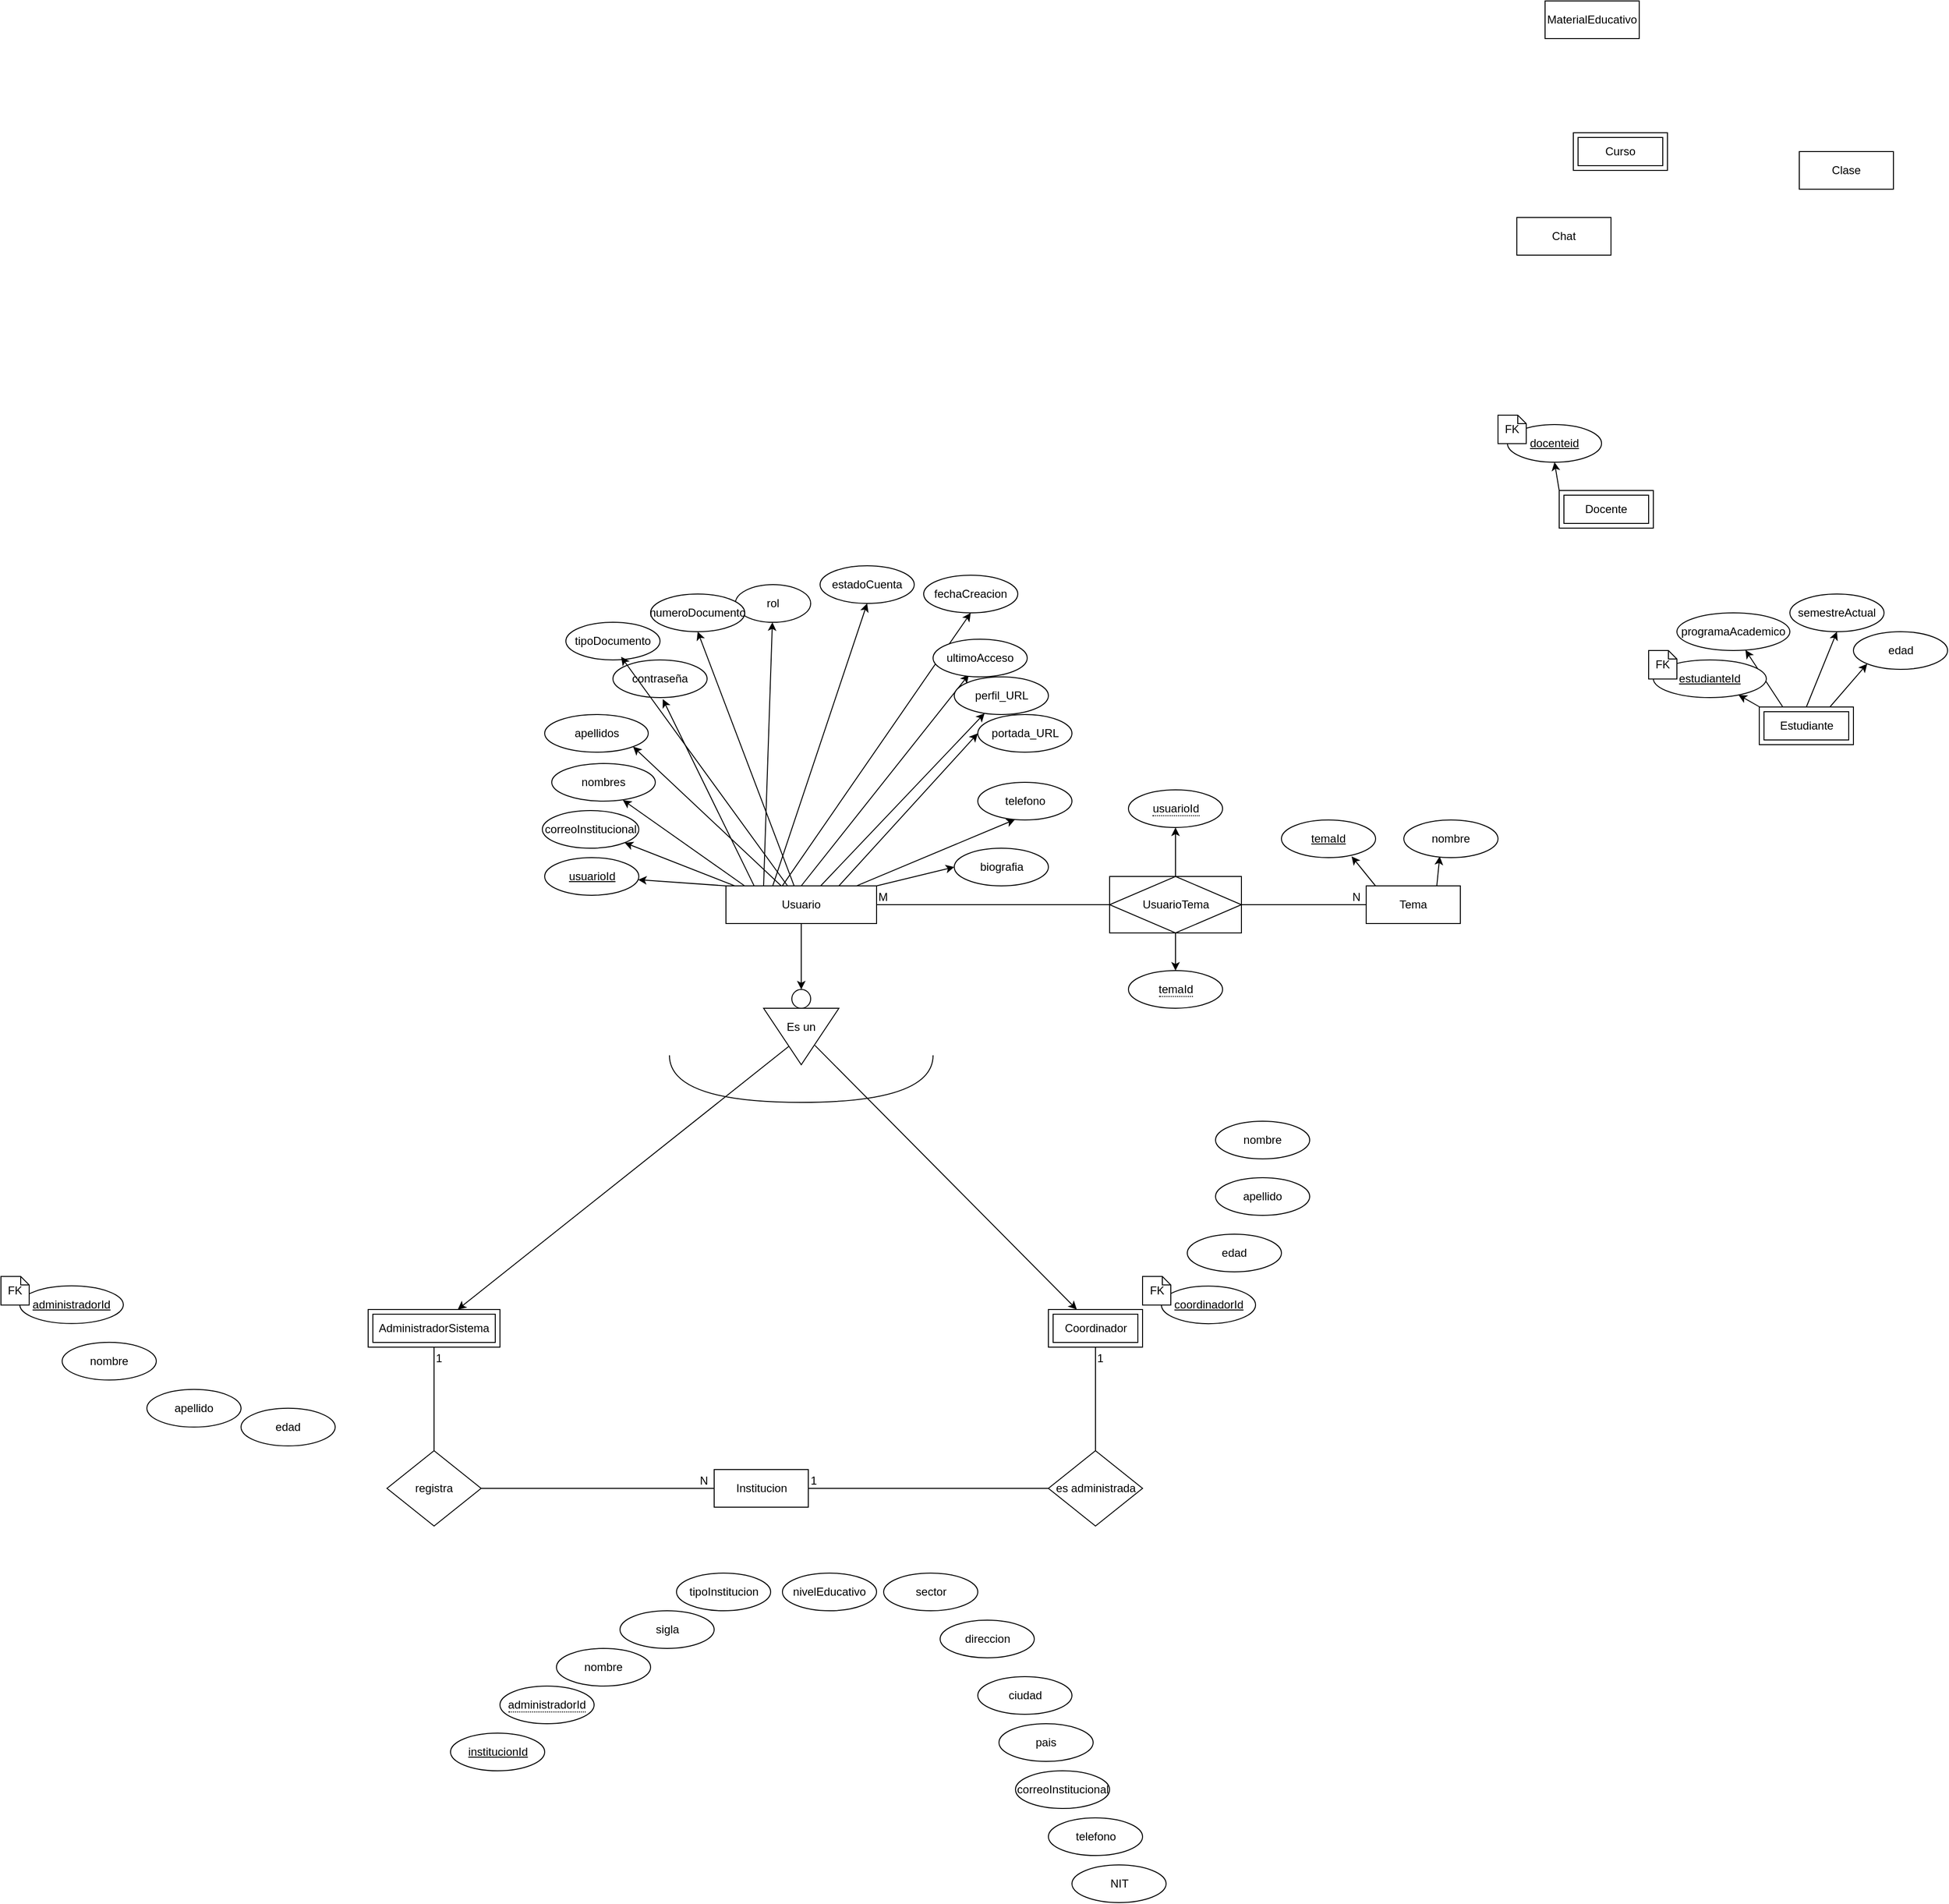 <mxfile version="27.1.1">
  <diagram id="R2lEEEUBdFMjLlhIrx00" name="Page-1">
    <mxGraphModel dx="2856" dy="3453" grid="1" gridSize="10" guides="1" tooltips="1" connect="1" arrows="1" fold="1" page="1" pageScale="1" pageWidth="850" pageHeight="1100" math="0" shadow="0" extFonts="Permanent Marker^https://fonts.googleapis.com/css?family=Permanent+Marker">
      <root>
        <mxCell id="0" />
        <mxCell id="1" parent="0" />
        <mxCell id="ATPDctHjDe_tZaTQLYg7-54" value="institucionId" style="ellipse;whiteSpace=wrap;html=1;align=center;fontStyle=4;" parent="1" vertex="1">
          <mxGeometry x="-832.5" y="-160" width="100" height="40" as="geometry" />
        </mxCell>
        <mxCell id="ATPDctHjDe_tZaTQLYg7-56" value="nombre" style="ellipse;whiteSpace=wrap;html=1;align=center;" parent="1" vertex="1">
          <mxGeometry x="-720" y="-250" width="100" height="40" as="geometry" />
        </mxCell>
        <mxCell id="ATPDctHjDe_tZaTQLYg7-58" value="sigla" style="ellipse;whiteSpace=wrap;html=1;align=center;" parent="1" vertex="1">
          <mxGeometry x="-652.5" y="-290" width="100" height="40" as="geometry" />
        </mxCell>
        <mxCell id="ATPDctHjDe_tZaTQLYg7-60" value="tipoInstitucion" style="ellipse;whiteSpace=wrap;html=1;align=center;" parent="1" vertex="1">
          <mxGeometry x="-592.5" y="-330" width="100" height="40" as="geometry" />
        </mxCell>
        <mxCell id="ATPDctHjDe_tZaTQLYg7-83" value="nivelEducativo" style="ellipse;whiteSpace=wrap;html=1;align=center;" parent="1" vertex="1">
          <mxGeometry x="-480" y="-330" width="100" height="40" as="geometry" />
        </mxCell>
        <mxCell id="ATPDctHjDe_tZaTQLYg7-85" value="sector" style="ellipse;whiteSpace=wrap;html=1;align=center;" parent="1" vertex="1">
          <mxGeometry x="-372.5" y="-330" width="100" height="40" as="geometry" />
        </mxCell>
        <mxCell id="ATPDctHjDe_tZaTQLYg7-88" value="direccion" style="ellipse;whiteSpace=wrap;html=1;align=center;" parent="1" vertex="1">
          <mxGeometry x="-312.5" y="-280" width="100" height="40" as="geometry" />
        </mxCell>
        <mxCell id="ATPDctHjDe_tZaTQLYg7-94" value="correoInstitucional" style="ellipse;whiteSpace=wrap;html=1;align=center;" parent="1" vertex="1">
          <mxGeometry x="-232.5" y="-120" width="100" height="40" as="geometry" />
        </mxCell>
        <mxCell id="ATPDctHjDe_tZaTQLYg7-96" value="telefono" style="ellipse;whiteSpace=wrap;html=1;align=center;" parent="1" vertex="1">
          <mxGeometry x="-197.5" y="-70" width="100" height="40" as="geometry" />
        </mxCell>
        <mxCell id="ATPDctHjDe_tZaTQLYg7-98" value="NIT" style="ellipse;whiteSpace=wrap;html=1;align=center;" parent="1" vertex="1">
          <mxGeometry x="-172.5" y="-20" width="100" height="40" as="geometry" />
        </mxCell>
        <mxCell id="ATPDctHjDe_tZaTQLYg7-91" value="ciudad" style="ellipse;whiteSpace=wrap;html=1;align=center;" parent="1" vertex="1">
          <mxGeometry x="-272.5" y="-220" width="100" height="40" as="geometry" />
        </mxCell>
        <mxCell id="ATPDctHjDe_tZaTQLYg7-90" value="pais" style="ellipse;whiteSpace=wrap;html=1;align=center;" parent="1" vertex="1">
          <mxGeometry x="-250" y="-170" width="100" height="40" as="geometry" />
        </mxCell>
        <mxCell id="LewPVLKpu9hC1O8GUgil-18" value="&lt;span style=&quot;border-bottom: 1px dotted&quot;&gt;administradorId&lt;/span&gt;" style="ellipse;whiteSpace=wrap;html=1;align=center;" parent="1" vertex="1">
          <mxGeometry x="-780" y="-210" width="100" height="40" as="geometry" />
        </mxCell>
        <mxCell id="LewPVLKpu9hC1O8GUgil-28" style="rounded=0;orthogonalLoop=1;jettySize=auto;html=1;entryX=0.5;entryY=1;entryDx=0;entryDy=0;exitX=0;exitY=0;exitDx=0;exitDy=0;" parent="1" source="LewPVLKpu9hC1O8GUgil-43" target="LewPVLKpu9hC1O8GUgil-27" edge="1">
          <mxGeometry relative="1" as="geometry">
            <mxPoint x="377.895" y="-1492" as="sourcePoint" />
          </mxGeometry>
        </mxCell>
        <mxCell id="ATPDctHjDe_tZaTQLYg7-2" value="Curso" style="shape=ext;margin=3;double=1;whiteSpace=wrap;html=1;align=center;" parent="1" vertex="1">
          <mxGeometry x="360" y="-1860" width="100" height="40" as="geometry" />
        </mxCell>
        <mxCell id="ATPDctHjDe_tZaTQLYg7-15" value="Institucion" style="whiteSpace=wrap;html=1;align=center;" parent="1" vertex="1">
          <mxGeometry x="-552.5" y="-440" width="100" height="40" as="geometry" />
        </mxCell>
        <mxCell id="ATPDctHjDe_tZaTQLYg7-16" value="Clase" style="whiteSpace=wrap;html=1;align=center;" parent="1" vertex="1">
          <mxGeometry x="600" y="-1840" width="100" height="40" as="geometry" />
        </mxCell>
        <mxCell id="LewPVLKpu9hC1O8GUgil-5" style="rounded=0;orthogonalLoop=1;jettySize=auto;html=1;entryX=0;entryY=1;entryDx=0;entryDy=0;exitX=0.75;exitY=0;exitDx=0;exitDy=0;" parent="1" source="LewPVLKpu9hC1O8GUgil-9" target="LewPVLKpu9hC1O8GUgil-2" edge="1">
          <mxGeometry relative="1" as="geometry">
            <mxPoint x="635.693" y="-1270" as="sourcePoint" />
          </mxGeometry>
        </mxCell>
        <mxCell id="ATPDctHjDe_tZaTQLYg7-18" value="Chat" style="whiteSpace=wrap;html=1;align=center;" parent="1" vertex="1">
          <mxGeometry x="300" y="-1770" width="100" height="40" as="geometry" />
        </mxCell>
        <mxCell id="ATPDctHjDe_tZaTQLYg7-19" value="MaterialEducativo" style="whiteSpace=wrap;html=1;align=center;" parent="1" vertex="1">
          <mxGeometry x="330" y="-2000" width="100" height="40" as="geometry" />
        </mxCell>
        <mxCell id="ATPDctHjDe_tZaTQLYg7-20" value="registra" style="rhombus;whiteSpace=wrap;html=1;" parent="1" vertex="1">
          <mxGeometry x="-900" y="-460" width="100" height="80" as="geometry" />
        </mxCell>
        <mxCell id="ATPDctHjDe_tZaTQLYg7-29" value="" style="endArrow=none;html=1;rounded=0;exitX=1;exitY=0.5;exitDx=0;exitDy=0;entryX=0;entryY=0.5;entryDx=0;entryDy=0;" parent="1" source="ATPDctHjDe_tZaTQLYg7-20" target="ATPDctHjDe_tZaTQLYg7-15" edge="1">
          <mxGeometry relative="1" as="geometry">
            <mxPoint x="-302.5" y="-600.5" as="sourcePoint" />
            <mxPoint x="-237.5" y="-600" as="targetPoint" />
          </mxGeometry>
        </mxCell>
        <mxCell id="ATPDctHjDe_tZaTQLYg7-30" value="N" style="resizable=0;html=1;whiteSpace=wrap;align=right;verticalAlign=bottom;" parent="ATPDctHjDe_tZaTQLYg7-29" connectable="0" vertex="1">
          <mxGeometry x="1" relative="1" as="geometry">
            <mxPoint x="-5" as="offset" />
          </mxGeometry>
        </mxCell>
        <mxCell id="ATPDctHjDe_tZaTQLYg7-34" value="" style="endArrow=none;html=1;rounded=0;entryX=0.5;entryY=0;entryDx=0;entryDy=0;exitX=0.5;exitY=1;exitDx=0;exitDy=0;" parent="1" source="LewPVLKpu9hC1O8GUgil-41" target="ATPDctHjDe_tZaTQLYg7-20" edge="1">
          <mxGeometry relative="1" as="geometry">
            <mxPoint x="-837.5" y="-580" as="sourcePoint" />
            <mxPoint x="-297.5" y="-600.5" as="targetPoint" />
          </mxGeometry>
        </mxCell>
        <mxCell id="ATPDctHjDe_tZaTQLYg7-35" value="1" style="resizable=0;html=1;whiteSpace=wrap;align=left;verticalAlign=bottom;direction=east;" parent="ATPDctHjDe_tZaTQLYg7-34" connectable="0" vertex="1">
          <mxGeometry x="-1" relative="1" as="geometry">
            <mxPoint y="20" as="offset" />
          </mxGeometry>
        </mxCell>
        <mxCell id="ATPDctHjDe_tZaTQLYg7-48" value="nombre" style="ellipse;whiteSpace=wrap;html=1;align=center;" parent="1" vertex="1">
          <mxGeometry x="-1245" y="-575.07" width="100" height="40" as="geometry" />
        </mxCell>
        <mxCell id="ATPDctHjDe_tZaTQLYg7-52" value="apellido" style="ellipse;whiteSpace=wrap;html=1;align=center;" parent="1" vertex="1">
          <mxGeometry x="-1155" y="-525.07" width="100" height="40" as="geometry" />
        </mxCell>
        <mxCell id="ATPDctHjDe_tZaTQLYg7-53" value="administradorId" style="ellipse;whiteSpace=wrap;html=1;align=center;fontStyle=4;" parent="1" vertex="1">
          <mxGeometry x="-1290" y="-635.07" width="110" height="40" as="geometry" />
        </mxCell>
        <mxCell id="ATPDctHjDe_tZaTQLYg7-63" value="es administrada" style="rhombus;whiteSpace=wrap;html=1;" parent="1" vertex="1">
          <mxGeometry x="-197.5" y="-460" width="100" height="80" as="geometry" />
        </mxCell>
        <mxCell id="ATPDctHjDe_tZaTQLYg7-65" value="" style="endArrow=none;html=1;rounded=0;exitX=1;exitY=0.5;exitDx=0;exitDy=0;" parent="1" source="ATPDctHjDe_tZaTQLYg7-15" target="ATPDctHjDe_tZaTQLYg7-63" edge="1">
          <mxGeometry relative="1" as="geometry">
            <mxPoint x="-217.5" y="-520" as="sourcePoint" />
            <mxPoint x="-57.5" y="-520" as="targetPoint" />
            <Array as="points" />
          </mxGeometry>
        </mxCell>
        <mxCell id="ATPDctHjDe_tZaTQLYg7-66" value="1" style="resizable=0;html=1;whiteSpace=wrap;align=left;verticalAlign=bottom;" parent="ATPDctHjDe_tZaTQLYg7-65" connectable="0" vertex="1">
          <mxGeometry x="-1" relative="1" as="geometry" />
        </mxCell>
        <mxCell id="ATPDctHjDe_tZaTQLYg7-68" value="" style="endArrow=none;html=1;rounded=0;exitX=0.5;exitY=0;exitDx=0;exitDy=0;entryX=0.5;entryY=1;entryDx=0;entryDy=0;" parent="1" source="ATPDctHjDe_tZaTQLYg7-63" target="LewPVLKpu9hC1O8GUgil-17" edge="1">
          <mxGeometry relative="1" as="geometry">
            <mxPoint x="-217.5" y="-520" as="sourcePoint" />
            <mxPoint x="92.5" y="-600" as="targetPoint" />
          </mxGeometry>
        </mxCell>
        <mxCell id="ATPDctHjDe_tZaTQLYg7-70" value="1" style="resizable=0;html=1;whiteSpace=wrap;align=right;verticalAlign=bottom;" parent="ATPDctHjDe_tZaTQLYg7-68" connectable="0" vertex="1">
          <mxGeometry x="1" relative="1" as="geometry">
            <mxPoint x="10" y="20" as="offset" />
          </mxGeometry>
        </mxCell>
        <mxCell id="ATPDctHjDe_tZaTQLYg7-81" value="nombre" style="ellipse;whiteSpace=wrap;html=1;align=center;" parent="1" vertex="1">
          <mxGeometry x="-20" y="-810" width="100" height="40" as="geometry" />
        </mxCell>
        <mxCell id="ATPDctHjDe_tZaTQLYg7-104" style="rounded=0;orthogonalLoop=1;jettySize=auto;html=1;exitX=0;exitY=0;exitDx=0;exitDy=0;" parent="1" source="ATPDctHjDe_tZaTQLYg7-100" target="ATPDctHjDe_tZaTQLYg7-103" edge="1">
          <mxGeometry relative="1" as="geometry" />
        </mxCell>
        <mxCell id="ATPDctHjDe_tZaTQLYg7-106" value="" style="edgeStyle=none;rounded=0;orthogonalLoop=1;jettySize=auto;html=1;entryX=1;entryY=1;entryDx=0;entryDy=0;exitX=0.062;exitY=0.005;exitDx=0;exitDy=0;exitPerimeter=0;" parent="1" source="ATPDctHjDe_tZaTQLYg7-100" target="ATPDctHjDe_tZaTQLYg7-105" edge="1">
          <mxGeometry relative="1" as="geometry" />
        </mxCell>
        <mxCell id="ATPDctHjDe_tZaTQLYg7-108" value="" style="edgeStyle=none;rounded=0;orthogonalLoop=1;jettySize=auto;html=1;entryX=0.687;entryY=0.971;entryDx=0;entryDy=0;exitX=0.124;exitY=0;exitDx=0;exitDy=0;exitPerimeter=0;entryPerimeter=0;" parent="1" source="ATPDctHjDe_tZaTQLYg7-100" target="ATPDctHjDe_tZaTQLYg7-107" edge="1">
          <mxGeometry relative="1" as="geometry" />
        </mxCell>
        <mxCell id="ATPDctHjDe_tZaTQLYg7-112" value="" style="edgeStyle=none;rounded=0;orthogonalLoop=1;jettySize=auto;html=1;exitX=0.25;exitY=0;exitDx=0;exitDy=0;" parent="1" source="ATPDctHjDe_tZaTQLYg7-100" target="ATPDctHjDe_tZaTQLYg7-111" edge="1">
          <mxGeometry relative="1" as="geometry" />
        </mxCell>
        <mxCell id="ATPDctHjDe_tZaTQLYg7-118" style="edgeStyle=none;rounded=0;orthogonalLoop=1;jettySize=auto;html=1;entryX=0.38;entryY=0.938;entryDx=0;entryDy=0;entryPerimeter=0;exitX=0.5;exitY=0;exitDx=0;exitDy=0;" parent="1" source="ATPDctHjDe_tZaTQLYg7-100" target="ATPDctHjDe_tZaTQLYg7-117" edge="1">
          <mxGeometry relative="1" as="geometry" />
        </mxCell>
        <mxCell id="ATPDctHjDe_tZaTQLYg7-124" style="edgeStyle=none;rounded=0;orthogonalLoop=1;jettySize=auto;html=1;exitX=0.626;exitY=0.012;exitDx=0;exitDy=0;exitPerimeter=0;" parent="1" source="ATPDctHjDe_tZaTQLYg7-100" target="ATPDctHjDe_tZaTQLYg7-121" edge="1">
          <mxGeometry relative="1" as="geometry" />
        </mxCell>
        <mxCell id="ATPDctHjDe_tZaTQLYg7-125" style="edgeStyle=none;rounded=0;orthogonalLoop=1;jettySize=auto;html=1;entryX=0;entryY=0.5;entryDx=0;entryDy=0;exitX=0.75;exitY=0;exitDx=0;exitDy=0;" parent="1" source="ATPDctHjDe_tZaTQLYg7-100" target="ATPDctHjDe_tZaTQLYg7-122" edge="1">
          <mxGeometry relative="1" as="geometry" />
        </mxCell>
        <mxCell id="LewPVLKpu9hC1O8GUgil-45" value="" style="rounded=0;orthogonalLoop=1;jettySize=auto;html=1;" parent="1" source="ATPDctHjDe_tZaTQLYg7-100" target="LewPVLKpu9hC1O8GUgil-44" edge="1">
          <mxGeometry relative="1" as="geometry" />
        </mxCell>
        <mxCell id="cLRoCvXAYTtnO3edsNVs-3" style="rounded=0;orthogonalLoop=1;jettySize=auto;html=1;entryX=1;entryY=1;entryDx=0;entryDy=0;" edge="1" parent="1" source="ATPDctHjDe_tZaTQLYg7-100" target="cLRoCvXAYTtnO3edsNVs-2">
          <mxGeometry relative="1" as="geometry" />
        </mxCell>
        <mxCell id="cLRoCvXAYTtnO3edsNVs-7" style="rounded=0;orthogonalLoop=1;jettySize=auto;html=1;entryX=0.5;entryY=1;entryDx=0;entryDy=0;" edge="1" parent="1" source="ATPDctHjDe_tZaTQLYg7-100" target="cLRoCvXAYTtnO3edsNVs-5">
          <mxGeometry relative="1" as="geometry" />
        </mxCell>
        <mxCell id="ATPDctHjDe_tZaTQLYg7-100" value="Usuario" style="whiteSpace=wrap;html=1;align=center;" parent="1" vertex="1">
          <mxGeometry x="-540" y="-1060" width="160" height="40" as="geometry" />
        </mxCell>
        <mxCell id="ATPDctHjDe_tZaTQLYg7-103" value="usuarioId" style="ellipse;whiteSpace=wrap;html=1;align=center;fontStyle=4;" parent="1" vertex="1">
          <mxGeometry x="-732.5" y="-1090" width="100" height="40" as="geometry" />
        </mxCell>
        <mxCell id="ATPDctHjDe_tZaTQLYg7-105" value="correoInstitucional" style="ellipse;whiteSpace=wrap;html=1;align=center;" parent="1" vertex="1">
          <mxGeometry x="-735" y="-1140" width="102.5" height="40" as="geometry" />
        </mxCell>
        <mxCell id="ATPDctHjDe_tZaTQLYg7-107" value="nombres" style="ellipse;whiteSpace=wrap;html=1;align=center;" parent="1" vertex="1">
          <mxGeometry x="-725" y="-1190" width="110" height="40" as="geometry" />
        </mxCell>
        <mxCell id="ATPDctHjDe_tZaTQLYg7-109" value="contraseña" style="ellipse;whiteSpace=wrap;html=1;align=center;" parent="1" vertex="1">
          <mxGeometry x="-660" y="-1300" width="100" height="40" as="geometry" />
        </mxCell>
        <mxCell id="ATPDctHjDe_tZaTQLYg7-110" style="edgeStyle=none;rounded=0;orthogonalLoop=1;jettySize=auto;html=1;entryX=0.529;entryY=1.042;entryDx=0;entryDy=0;exitX=0.187;exitY=-0.002;exitDx=0;exitDy=0;exitPerimeter=0;entryPerimeter=0;" parent="1" source="ATPDctHjDe_tZaTQLYg7-100" target="ATPDctHjDe_tZaTQLYg7-109" edge="1">
          <mxGeometry relative="1" as="geometry" />
        </mxCell>
        <mxCell id="ATPDctHjDe_tZaTQLYg7-111" value="rol" style="ellipse;whiteSpace=wrap;html=1;align=center;" parent="1" vertex="1">
          <mxGeometry x="-530" y="-1380" width="80" height="40" as="geometry" />
        </mxCell>
        <mxCell id="ATPDctHjDe_tZaTQLYg7-113" value="estadoCuenta" style="ellipse;whiteSpace=wrap;html=1;align=center;" parent="1" vertex="1">
          <mxGeometry x="-440" y="-1400" width="100" height="40" as="geometry" />
        </mxCell>
        <mxCell id="ATPDctHjDe_tZaTQLYg7-114" style="edgeStyle=none;rounded=0;orthogonalLoop=1;jettySize=auto;html=1;entryX=0.5;entryY=1;entryDx=0;entryDy=0;exitX=0.311;exitY=-0.004;exitDx=0;exitDy=0;exitPerimeter=0;" parent="1" source="ATPDctHjDe_tZaTQLYg7-100" target="ATPDctHjDe_tZaTQLYg7-113" edge="1">
          <mxGeometry relative="1" as="geometry" />
        </mxCell>
        <mxCell id="ATPDctHjDe_tZaTQLYg7-115" value="fechaCreacion" style="ellipse;whiteSpace=wrap;html=1;align=center;" parent="1" vertex="1">
          <mxGeometry x="-330" y="-1390" width="100" height="40" as="geometry" />
        </mxCell>
        <mxCell id="ATPDctHjDe_tZaTQLYg7-116" style="edgeStyle=none;rounded=0;orthogonalLoop=1;jettySize=auto;html=1;entryX=0.5;entryY=1;entryDx=0;entryDy=0;exitX=0.374;exitY=0.002;exitDx=0;exitDy=0;exitPerimeter=0;" parent="1" source="ATPDctHjDe_tZaTQLYg7-100" target="ATPDctHjDe_tZaTQLYg7-115" edge="1">
          <mxGeometry relative="1" as="geometry" />
        </mxCell>
        <mxCell id="ATPDctHjDe_tZaTQLYg7-117" value="ultimoAcceso" style="ellipse;whiteSpace=wrap;html=1;align=center;" parent="1" vertex="1">
          <mxGeometry x="-320" y="-1322" width="100" height="40" as="geometry" />
        </mxCell>
        <mxCell id="ATPDctHjDe_tZaTQLYg7-119" value="telefono" style="ellipse;whiteSpace=wrap;html=1;align=center;" parent="1" vertex="1">
          <mxGeometry x="-272.5" y="-1170" width="100" height="40" as="geometry" />
        </mxCell>
        <mxCell id="ATPDctHjDe_tZaTQLYg7-120" style="edgeStyle=none;rounded=0;orthogonalLoop=1;jettySize=auto;html=1;entryX=0.395;entryY=0.988;entryDx=0;entryDy=0;entryPerimeter=0;exitX=0.87;exitY=-0.005;exitDx=0;exitDy=0;exitPerimeter=0;" parent="1" source="ATPDctHjDe_tZaTQLYg7-100" target="ATPDctHjDe_tZaTQLYg7-119" edge="1">
          <mxGeometry relative="1" as="geometry" />
        </mxCell>
        <mxCell id="ATPDctHjDe_tZaTQLYg7-121" value="perfil_URL" style="ellipse;whiteSpace=wrap;html=1;align=center;" parent="1" vertex="1">
          <mxGeometry x="-297.5" y="-1282" width="100" height="40" as="geometry" />
        </mxCell>
        <mxCell id="ATPDctHjDe_tZaTQLYg7-122" value="portada_URL" style="ellipse;whiteSpace=wrap;html=1;align=center;" parent="1" vertex="1">
          <mxGeometry x="-272.5" y="-1242" width="100" height="40" as="geometry" />
        </mxCell>
        <mxCell id="ATPDctHjDe_tZaTQLYg7-123" value="biografia" style="ellipse;whiteSpace=wrap;html=1;align=center;" parent="1" vertex="1">
          <mxGeometry x="-297.5" y="-1100" width="100" height="40" as="geometry" />
        </mxCell>
        <mxCell id="ATPDctHjDe_tZaTQLYg7-126" style="edgeStyle=none;rounded=0;orthogonalLoop=1;jettySize=auto;html=1;entryX=0;entryY=0.5;entryDx=0;entryDy=0;exitX=1;exitY=0;exitDx=0;exitDy=0;" parent="1" source="ATPDctHjDe_tZaTQLYg7-100" target="ATPDctHjDe_tZaTQLYg7-123" edge="1">
          <mxGeometry relative="1" as="geometry" />
        </mxCell>
        <mxCell id="ATPDctHjDe_tZaTQLYg7-135" style="edgeStyle=none;rounded=0;orthogonalLoop=1;jettySize=auto;html=1;entryX=0.745;entryY=0.967;entryDx=0;entryDy=0;exitX=0.099;exitY=0;exitDx=0;exitDy=0;exitPerimeter=0;entryPerimeter=0;" parent="1" source="ATPDctHjDe_tZaTQLYg7-127" target="ATPDctHjDe_tZaTQLYg7-134" edge="1">
          <mxGeometry relative="1" as="geometry" />
        </mxCell>
        <mxCell id="ATPDctHjDe_tZaTQLYg7-137" style="edgeStyle=none;rounded=0;orthogonalLoop=1;jettySize=auto;html=1;entryX=0.381;entryY=0.967;entryDx=0;entryDy=0;exitX=0.75;exitY=0;exitDx=0;exitDy=0;entryPerimeter=0;" parent="1" source="ATPDctHjDe_tZaTQLYg7-127" target="ATPDctHjDe_tZaTQLYg7-136" edge="1">
          <mxGeometry relative="1" as="geometry" />
        </mxCell>
        <mxCell id="ATPDctHjDe_tZaTQLYg7-127" value="Tema" style="whiteSpace=wrap;html=1;align=center;" parent="1" vertex="1">
          <mxGeometry x="140" y="-1060" width="100" height="40" as="geometry" />
        </mxCell>
        <mxCell id="ATPDctHjDe_tZaTQLYg7-129" value="" style="endArrow=none;html=1;rounded=0;entryX=0;entryY=0.5;entryDx=0;entryDy=0;exitX=1;exitY=0.5;exitDx=0;exitDy=0;" parent="1" source="ATPDctHjDe_tZaTQLYg7-100" target="LewPVLKpu9hC1O8GUgil-30" edge="1">
          <mxGeometry relative="1" as="geometry">
            <mxPoint x="-322.5" y="-900" as="sourcePoint" />
            <mxPoint x="-442.5" y="-930" as="targetPoint" />
          </mxGeometry>
        </mxCell>
        <mxCell id="ATPDctHjDe_tZaTQLYg7-130" value="M" style="resizable=0;html=1;whiteSpace=wrap;align=left;verticalAlign=bottom;" parent="ATPDctHjDe_tZaTQLYg7-129" connectable="0" vertex="1">
          <mxGeometry x="-1" relative="1" as="geometry">
            <mxPoint as="offset" />
          </mxGeometry>
        </mxCell>
        <mxCell id="ATPDctHjDe_tZaTQLYg7-131" value="" style="endArrow=none;html=1;rounded=0;exitX=1;exitY=0.5;exitDx=0;exitDy=0;entryX=0;entryY=0.5;entryDx=0;entryDy=0;" parent="1" source="LewPVLKpu9hC1O8GUgil-30" target="ATPDctHjDe_tZaTQLYg7-127" edge="1">
          <mxGeometry relative="1" as="geometry">
            <mxPoint x="-42.5" y="-910" as="sourcePoint" />
            <mxPoint x="262.5" y="-910" as="targetPoint" />
          </mxGeometry>
        </mxCell>
        <mxCell id="ATPDctHjDe_tZaTQLYg7-132" value="N" style="resizable=0;html=1;whiteSpace=wrap;align=right;verticalAlign=bottom;" parent="ATPDctHjDe_tZaTQLYg7-131" connectable="0" vertex="1">
          <mxGeometry x="1" relative="1" as="geometry">
            <mxPoint x="-5" as="offset" />
          </mxGeometry>
        </mxCell>
        <mxCell id="ATPDctHjDe_tZaTQLYg7-134" value="temaId" style="ellipse;whiteSpace=wrap;html=1;align=center;fontStyle=4;" parent="1" vertex="1">
          <mxGeometry x="50" y="-1130" width="100" height="40" as="geometry" />
        </mxCell>
        <mxCell id="ATPDctHjDe_tZaTQLYg7-136" value="nombre" style="ellipse;whiteSpace=wrap;html=1;align=center;" parent="1" vertex="1">
          <mxGeometry x="180" y="-1130" width="100" height="40" as="geometry" />
        </mxCell>
        <mxCell id="ATPDctHjDe_tZaTQLYg7-138" value="&lt;span style=&quot;border-bottom: 1px dotted&quot;&gt;usuarioId&lt;/span&gt;" style="ellipse;whiteSpace=wrap;html=1;align=center;" parent="1" vertex="1">
          <mxGeometry x="-112.5" y="-1162" width="100" height="40" as="geometry" />
        </mxCell>
        <mxCell id="ATPDctHjDe_tZaTQLYg7-139" value="&lt;span style=&quot;border-bottom: 1px dotted&quot;&gt;temaId&lt;/span&gt;" style="ellipse;whiteSpace=wrap;html=1;align=center;" parent="1" vertex="1">
          <mxGeometry x="-112.5" y="-970" width="100" height="40" as="geometry" />
        </mxCell>
        <mxCell id="ATPDctHjDe_tZaTQLYg7-146" value="apellido" style="ellipse;whiteSpace=wrap;html=1;align=center;" parent="1" vertex="1">
          <mxGeometry x="-20" y="-750" width="100" height="40" as="geometry" />
        </mxCell>
        <mxCell id="ATPDctHjDe_tZaTQLYg7-150" value="" style="rounded=0;orthogonalLoop=1;jettySize=auto;html=1;" parent="1" target="LewPVLKpu9hC1O8GUgil-22" edge="1">
          <mxGeometry relative="1" as="geometry">
            <mxPoint x="558" y="-1250" as="sourcePoint" />
            <mxPoint x="495.96" y="-1285.556" as="targetPoint" />
          </mxGeometry>
        </mxCell>
        <mxCell id="ATPDctHjDe_tZaTQLYg7-151" value="" style="rounded=0;orthogonalLoop=1;jettySize=auto;html=1;exitX=0.25;exitY=0;exitDx=0;exitDy=0;" parent="1" source="LewPVLKpu9hC1O8GUgil-9" target="ATPDctHjDe_tZaTQLYg7-154" edge="1">
          <mxGeometry relative="1" as="geometry">
            <mxPoint x="579.9" y="-1269.92" as="sourcePoint" />
          </mxGeometry>
        </mxCell>
        <mxCell id="ATPDctHjDe_tZaTQLYg7-152" style="rounded=0;orthogonalLoop=1;jettySize=auto;html=1;exitX=0.5;exitY=0;exitDx=0;exitDy=0;entryX=0.5;entryY=1;entryDx=0;entryDy=0;" parent="1" source="LewPVLKpu9hC1O8GUgil-9" target="ATPDctHjDe_tZaTQLYg7-155" edge="1">
          <mxGeometry relative="1" as="geometry">
            <mxPoint x="672.5" y="-1332" as="targetPoint" />
            <mxPoint x="600" y="-1270.08" as="sourcePoint" />
          </mxGeometry>
        </mxCell>
        <mxCell id="ATPDctHjDe_tZaTQLYg7-154" value="programaAcademico" style="ellipse;whiteSpace=wrap;html=1;align=center;" parent="1" vertex="1">
          <mxGeometry x="470" y="-1350" width="120" height="40" as="geometry" />
        </mxCell>
        <mxCell id="ATPDctHjDe_tZaTQLYg7-155" value="semestreActual" style="ellipse;whiteSpace=wrap;html=1;align=center;" parent="1" vertex="1">
          <mxGeometry x="590" y="-1370" width="100" height="40" as="geometry" />
        </mxCell>
        <mxCell id="LewPVLKpu9hC1O8GUgil-1" value="edad" style="ellipse;whiteSpace=wrap;html=1;align=center;" parent="1" vertex="1">
          <mxGeometry x="-1055" y="-505.07" width="100" height="40" as="geometry" />
        </mxCell>
        <mxCell id="LewPVLKpu9hC1O8GUgil-2" value="edad" style="ellipse;whiteSpace=wrap;html=1;align=center;" parent="1" vertex="1">
          <mxGeometry x="657.5" y="-1330" width="100" height="40" as="geometry" />
        </mxCell>
        <mxCell id="LewPVLKpu9hC1O8GUgil-3" value="edad" style="ellipse;whiteSpace=wrap;html=1;align=center;" parent="1" vertex="1">
          <mxGeometry x="-50" y="-690" width="100" height="40" as="geometry" />
        </mxCell>
        <mxCell id="LewPVLKpu9hC1O8GUgil-9" value="Estudiante" style="shape=ext;margin=3;double=1;whiteSpace=wrap;html=1;align=center;" parent="1" vertex="1">
          <mxGeometry x="557.5" y="-1250" width="100" height="40" as="geometry" />
        </mxCell>
        <mxCell id="LewPVLKpu9hC1O8GUgil-17" value="Coordinador" style="shape=ext;margin=3;double=1;whiteSpace=wrap;html=1;align=center;" parent="1" vertex="1">
          <mxGeometry x="-197.5" y="-610" width="100" height="40" as="geometry" />
        </mxCell>
        <mxCell id="LewPVLKpu9hC1O8GUgil-21" value="FK" style="shape=note;size=9;whiteSpace=wrap;html=1;" parent="1" vertex="1">
          <mxGeometry x="-1310" y="-645.07" width="30" height="30.3" as="geometry" />
        </mxCell>
        <mxCell id="LewPVLKpu9hC1O8GUgil-22" value="estudianteId" style="ellipse;whiteSpace=wrap;html=1;align=center;fontStyle=4;" parent="1" vertex="1">
          <mxGeometry x="445" y="-1300" width="120" height="40" as="geometry" />
        </mxCell>
        <mxCell id="LewPVLKpu9hC1O8GUgil-23" value="FK" style="shape=note;size=9;whiteSpace=wrap;html=1;" parent="1" vertex="1">
          <mxGeometry x="440" y="-1310" width="30" height="30.3" as="geometry" />
        </mxCell>
        <mxCell id="LewPVLKpu9hC1O8GUgil-25" value="coordinadorId" style="ellipse;whiteSpace=wrap;html=1;align=center;fontStyle=4;" parent="1" vertex="1">
          <mxGeometry x="-77.5" y="-634.92" width="100" height="40" as="geometry" />
        </mxCell>
        <mxCell id="LewPVLKpu9hC1O8GUgil-26" value="FK" style="shape=note;size=9;whiteSpace=wrap;html=1;" parent="1" vertex="1">
          <mxGeometry x="-97.5" y="-645.07" width="30" height="30.3" as="geometry" />
        </mxCell>
        <mxCell id="LewPVLKpu9hC1O8GUgil-27" value="docenteid" style="ellipse;whiteSpace=wrap;html=1;align=center;fontStyle=4;" parent="1" vertex="1">
          <mxGeometry x="290" y="-1550" width="100" height="40" as="geometry" />
        </mxCell>
        <mxCell id="LewPVLKpu9hC1O8GUgil-29" value="FK" style="shape=note;size=9;whiteSpace=wrap;html=1;" parent="1" vertex="1">
          <mxGeometry x="280" y="-1560" width="30" height="30.3" as="geometry" />
        </mxCell>
        <mxCell id="LewPVLKpu9hC1O8GUgil-38" style="rounded=0;orthogonalLoop=1;jettySize=auto;html=1;entryX=0.5;entryY=1;entryDx=0;entryDy=0;" parent="1" source="LewPVLKpu9hC1O8GUgil-30" target="ATPDctHjDe_tZaTQLYg7-138" edge="1">
          <mxGeometry relative="1" as="geometry" />
        </mxCell>
        <mxCell id="LewPVLKpu9hC1O8GUgil-39" value="" style="rounded=0;orthogonalLoop=1;jettySize=auto;html=1;" parent="1" source="LewPVLKpu9hC1O8GUgil-30" target="ATPDctHjDe_tZaTQLYg7-139" edge="1">
          <mxGeometry relative="1" as="geometry" />
        </mxCell>
        <mxCell id="LewPVLKpu9hC1O8GUgil-30" value="UsuarioTema" style="shape=associativeEntity;whiteSpace=wrap;html=1;align=center;" parent="1" vertex="1">
          <mxGeometry x="-132.5" y="-1070" width="140" height="60" as="geometry" />
        </mxCell>
        <mxCell id="LewPVLKpu9hC1O8GUgil-41" value="AdministradorSistema" style="shape=ext;margin=3;double=1;whiteSpace=wrap;html=1;align=center;" parent="1" vertex="1">
          <mxGeometry x="-920" y="-610" width="140" height="40" as="geometry" />
        </mxCell>
        <mxCell id="LewPVLKpu9hC1O8GUgil-51" style="rounded=0;orthogonalLoop=1;jettySize=auto;html=1;" parent="1" source="LewPVLKpu9hC1O8GUgil-42" target="LewPVLKpu9hC1O8GUgil-41" edge="1">
          <mxGeometry relative="1" as="geometry" />
        </mxCell>
        <mxCell id="LewPVLKpu9hC1O8GUgil-52" style="rounded=0;orthogonalLoop=1;jettySize=auto;html=1;exitX=0.657;exitY=0.319;exitDx=0;exitDy=0;exitPerimeter=0;" parent="1" source="LewPVLKpu9hC1O8GUgil-42" target="LewPVLKpu9hC1O8GUgil-17" edge="1">
          <mxGeometry relative="1" as="geometry" />
        </mxCell>
        <mxCell id="LewPVLKpu9hC1O8GUgil-42" value="" style="triangle;whiteSpace=wrap;html=1;rotation=90;" parent="1" vertex="1">
          <mxGeometry x="-490" y="-940" width="60" height="80" as="geometry" />
        </mxCell>
        <mxCell id="LewPVLKpu9hC1O8GUgil-43" value="Docente" style="shape=ext;margin=3;double=1;whiteSpace=wrap;html=1;align=center;" parent="1" vertex="1">
          <mxGeometry x="345" y="-1480" width="100" height="40" as="geometry" />
        </mxCell>
        <mxCell id="LewPVLKpu9hC1O8GUgil-44" value="" style="ellipse;whiteSpace=wrap;html=1;aspect=fixed;" parent="1" vertex="1">
          <mxGeometry x="-470" y="-950" width="20" height="20" as="geometry" />
        </mxCell>
        <mxCell id="LewPVLKpu9hC1O8GUgil-63" value="" style="endArrow=none;html=1;rounded=0;curved=1;edgeStyle=orthogonalEdgeStyle;" parent="1" edge="1">
          <mxGeometry width="50" height="50" relative="1" as="geometry">
            <mxPoint x="-600" y="-880" as="sourcePoint" />
            <mxPoint x="-320" y="-880" as="targetPoint" />
            <Array as="points">
              <mxPoint x="-600" y="-830" />
              <mxPoint x="-320" y="-830" />
            </Array>
          </mxGeometry>
        </mxCell>
        <mxCell id="LewPVLKpu9hC1O8GUgil-64" value="Es un" style="text;strokeColor=none;align=center;fillColor=none;html=1;verticalAlign=middle;whiteSpace=wrap;rounded=0;" parent="1" vertex="1">
          <mxGeometry x="-500" y="-930" width="80" height="40" as="geometry" />
        </mxCell>
        <mxCell id="cLRoCvXAYTtnO3edsNVs-2" value="apellidos" style="ellipse;whiteSpace=wrap;html=1;align=center;" vertex="1" parent="1">
          <mxGeometry x="-732.5" y="-1242" width="110" height="40" as="geometry" />
        </mxCell>
        <mxCell id="cLRoCvXAYTtnO3edsNVs-4" value="tipoDocumento" style="ellipse;whiteSpace=wrap;html=1;align=center;" vertex="1" parent="1">
          <mxGeometry x="-710" y="-1340" width="100" height="40" as="geometry" />
        </mxCell>
        <mxCell id="cLRoCvXAYTtnO3edsNVs-5" value="numeroDocumento" style="ellipse;whiteSpace=wrap;html=1;align=center;" vertex="1" parent="1">
          <mxGeometry x="-620" y="-1370" width="100" height="40" as="geometry" />
        </mxCell>
        <mxCell id="cLRoCvXAYTtnO3edsNVs-6" style="rounded=0;orthogonalLoop=1;jettySize=auto;html=1;entryX=0.587;entryY=0.918;entryDx=0;entryDy=0;entryPerimeter=0;" edge="1" parent="1" source="ATPDctHjDe_tZaTQLYg7-100" target="cLRoCvXAYTtnO3edsNVs-4">
          <mxGeometry relative="1" as="geometry" />
        </mxCell>
      </root>
    </mxGraphModel>
  </diagram>
</mxfile>
